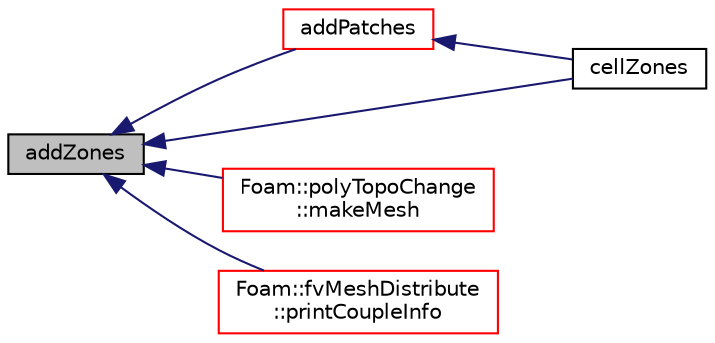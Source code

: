digraph "addZones"
{
  bgcolor="transparent";
  edge [fontname="Helvetica",fontsize="10",labelfontname="Helvetica",labelfontsize="10"];
  node [fontname="Helvetica",fontsize="10",shape=record];
  rankdir="LR";
  Node17231 [label="addZones",height=0.2,width=0.4,color="black", fillcolor="grey75", style="filled", fontcolor="black"];
  Node17231 -> Node17232 [dir="back",color="midnightblue",fontsize="10",style="solid",fontname="Helvetica"];
  Node17232 [label="addPatches",height=0.2,width=0.4,color="red",URL="$a28565.html#a6527fc99a1c5861553e2b107c6d9170f",tooltip="Add boundary patches. "];
  Node17232 -> Node17468 [dir="back",color="midnightblue",fontsize="10",style="solid",fontname="Helvetica"];
  Node17468 [label="cellZones",height=0.2,width=0.4,color="black",URL="$a28565.html#a981f3e92ff079e144ef55a4fcb32dfd2",tooltip="Return non-const access to the cellZones. "];
  Node17231 -> Node17468 [dir="back",color="midnightblue",fontsize="10",style="solid",fontname="Helvetica"];
  Node17231 -> Node17248 [dir="back",color="midnightblue",fontsize="10",style="solid",fontname="Helvetica"];
  Node17248 [label="Foam::polyTopoChange\l::makeMesh",height=0.2,width=0.4,color="red",URL="$a22449.html#a53cd346c4116b75d2e9540d07c212149",tooltip="Create new mesh with old mesh patches. "];
  Node17231 -> Node17259 [dir="back",color="midnightblue",fontsize="10",style="solid",fontname="Helvetica"];
  Node17259 [label="Foam::fvMeshDistribute\l::printCoupleInfo",height=0.2,width=0.4,color="red",URL="$a22197.html#a0b2e9e5ba94679bbc5d807ecf02687e2",tooltip="Print some info on coupling data. "];
}
